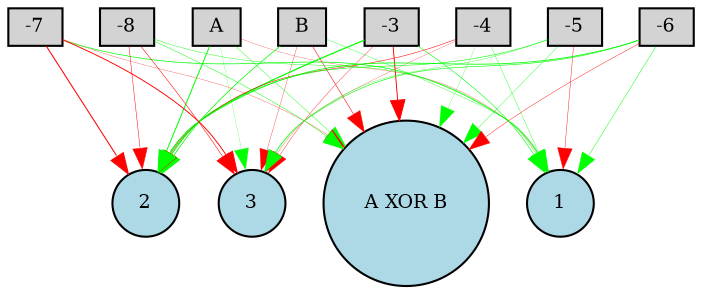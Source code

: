 digraph {
	node [fontsize=9 height=0.2 shape=circle width=0.2]
	A [fillcolor=lightgray shape=box style=filled]
	B [fillcolor=lightgray shape=box style=filled]
	-3 [fillcolor=lightgray shape=box style=filled]
	-4 [fillcolor=lightgray shape=box style=filled]
	-5 [fillcolor=lightgray shape=box style=filled]
	-6 [fillcolor=lightgray shape=box style=filled]
	-7 [fillcolor=lightgray shape=box style=filled]
	-8 [fillcolor=lightgray shape=box style=filled]
	"A XOR B" [fillcolor=lightblue style=filled]
	1 [fillcolor=lightblue style=filled]
	2 [fillcolor=lightblue style=filled]
	3 [fillcolor=lightblue style=filled]
	A -> "A XOR B" [color=green penwidth=0.19336781699460664 style=solid]
	A -> 1 [color=red penwidth=0.1197673874191802 style=solid]
	A -> 2 [color=green penwidth=0.4745522682861273 style=solid]
	A -> 3 [color=green penwidth=0.10649228558285688 style=solid]
	B -> "A XOR B" [color=red penwidth=0.25922092935693053 style=solid]
	B -> 1 [color=green penwidth=0.16866740925545298 style=solid]
	B -> 2 [color=green penwidth=0.35975065171022436 style=solid]
	B -> 3 [color=red penwidth=0.1513161448326482 style=solid]
	-3 -> "A XOR B" [color=red penwidth=0.4435184134029667 style=solid]
	-3 -> 1 [color=green penwidth=0.27775636873446885 style=solid]
	-3 -> 2 [color=green penwidth=0.5820189959727428 style=solid]
	-3 -> 3 [color=red penwidth=0.17483908082494834 style=solid]
	-4 -> "A XOR B" [color=green penwidth=0.12525758407153012 style=solid]
	-4 -> 1 [color=green penwidth=0.17835412225106678 style=solid]
	-4 -> 2 [color=red penwidth=0.2500177614048423 style=solid]
	-4 -> 3 [color=red penwidth=0.11955381751786123 style=solid]
	-5 -> "A XOR B" [color=green penwidth=0.17630113744913706 style=solid]
	-5 -> 1 [color=red penwidth=0.2045221516195012 style=solid]
	-5 -> 2 [color=green penwidth=0.2707132454812943 style=solid]
	-5 -> 3 [color=green penwidth=0.14602885250813946 style=solid]
	-6 -> "A XOR B" [color=red penwidth=0.19702410656012426 style=solid]
	-6 -> 1 [color=green penwidth=0.22979018613814906 style=solid]
	-6 -> 2 [color=green penwidth=0.3929523777109961 style=solid]
	-6 -> 3 [color=green penwidth=0.2934227284876687 style=solid]
	-7 -> "A XOR B" [color=red penwidth=0.13261328783980803 style=solid]
	-7 -> 1 [color=green penwidth=0.34013383832694016 style=solid]
	-7 -> 2 [color=red penwidth=0.49688023512344914 style=solid]
	-7 -> 3 [color=red penwidth=0.4459994641487993 style=solid]
	-8 -> "A XOR B" [color=green penwidth=0.22356032472540735 style=solid]
	-8 -> 1 [color=green penwidth=0.19662160370270682 style=solid]
	-8 -> 2 [color=red penwidth=0.23289657953231527 style=solid]
	-8 -> 3 [color=red penwidth=0.2579365463997556 style=solid]
}
